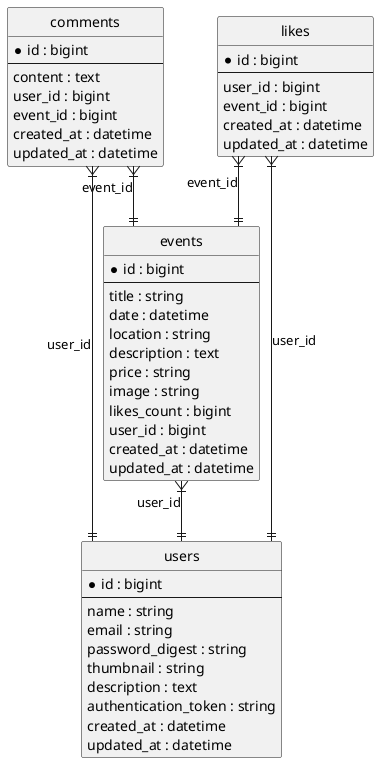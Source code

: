 @startuml
hide circle
hide methods
skinparam linetype ortho

' entity active_storage_attachments {
'   *id : bigint
'   --
'   name : string
'   record_type : string
'   record_id : bigint
'   blob_id : bigint
'   created_at : datetime
' }

' entity active_storage_blobs {
'   *id : bigint
'   --
'   key : string
'   filename : string
'   content_type : string
'   metadata : text
'   service_name : string
'   byte_size : bigint
'   checksum : string
'   created_at : datetime
' }

' entity active_storage_variant_records {
'   *id : bigint
'   --
'   blob_id : bigint
'   variation_digest : string
' }

entity comments {
  *id : bigint
  --
  content : text
  user_id : bigint
  event_id : bigint
  created_at : datetime
  updated_at : datetime
}

entity events {
  *id : bigint
  --
  title : string
  date : datetime
  location : string
  description : text
  price : string
  image : string
  likes_count : bigint
  user_id : bigint
  created_at : datetime
  updated_at : datetime
}

entity likes {
  *id : bigint
  --
  user_id : bigint
  event_id : bigint
  created_at : datetime
  updated_at : datetime
}

entity users {
  *id : bigint
  --
  name : string
  email : string
  password_digest : string
  thumbnail : string
  description : text
  authentication_token : string
  created_at : datetime
  updated_at : datetime
}

' ' 外部キーの関係を定義
' active_storage_attachments }|--|| active_storage_blobs : "blob_id"
' active_storage_variant_records }|--|| active_storage_blobs : "blob_id"

comments }|--|| events : "event_id"
comments }|--|| users : "user_id"

likes }|--|| events : "event_id"
likes }|--|| users : "user_id"

events }|--|| users : "user_id"

@enduml